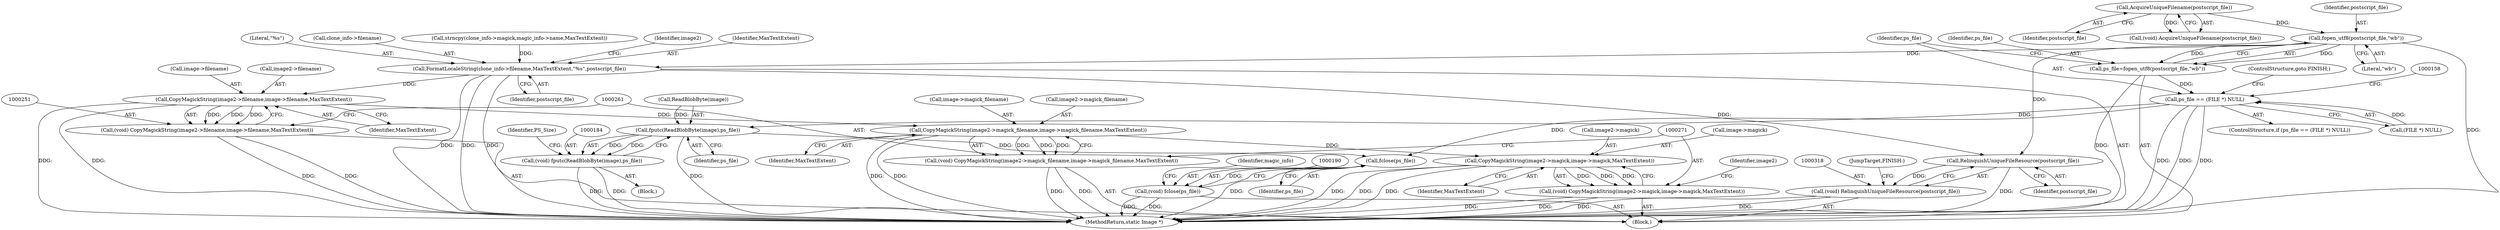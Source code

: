 digraph "0_ImageMagick_d23beebe7b1179fb75db1e85fbca3100e49593d9@API" {
"1000147" [label="(Call,fopen_utf8(postscript_file,\"wb\"))"];
"1000143" [label="(Call,AcquireUniqueFilename(postscript_file))"];
"1000145" [label="(Call,ps_file=fopen_utf8(postscript_file,\"wb\"))"];
"1000151" [label="(Call,ps_file == (FILE *) NULL)"];
"1000185" [label="(Call,fputc(ReadBlobByte(image),ps_file))"];
"1000183" [label="(Call,(void) fputc(ReadBlobByte(image),ps_file))"];
"1000191" [label="(Call,fclose(ps_file))"];
"1000189" [label="(Call,(void) fclose(ps_file))"];
"1000234" [label="(Call,FormatLocaleString(clone_info->filename,MaxTextExtent,\"%s\",postscript_file))"];
"1000252" [label="(Call,CopyMagickString(image2->filename,image->filename,MaxTextExtent))"];
"1000250" [label="(Call,(void) CopyMagickString(image2->filename,image->filename,MaxTextExtent))"];
"1000262" [label="(Call,CopyMagickString(image2->magick_filename,image->magick_filename,MaxTextExtent))"];
"1000260" [label="(Call,(void) CopyMagickString(image2->magick_filename,image->magick_filename,MaxTextExtent))"];
"1000272" [label="(Call,CopyMagickString(image2->magick,image->magick,MaxTextExtent))"];
"1000270" [label="(Call,(void) CopyMagickString(image2->magick,image->magick,MaxTextExtent))"];
"1000319" [label="(Call,RelinquishUniqueFileResource(postscript_file))"];
"1000317" [label="(Call,(void) RelinquishUniqueFileResource(postscript_file))"];
"1000234" [label="(Call,FormatLocaleString(clone_info->filename,MaxTextExtent,\"%s\",postscript_file))"];
"1000321" [label="(JumpTarget,FINISH:)"];
"1000180" [label="(Identifier,PS_Size)"];
"1000273" [label="(Call,image2->magick)"];
"1000188" [label="(Identifier,ps_file)"];
"1000240" [label="(Identifier,postscript_file)"];
"1000239" [label="(Literal,\"%s\")"];
"1000269" [label="(Identifier,MaxTextExtent)"];
"1000263" [label="(Call,image2->magick_filename)"];
"1000282" [label="(Identifier,image2)"];
"1000151" [label="(Call,ps_file == (FILE *) NULL)"];
"1000326" [label="(MethodReturn,static Image *)"];
"1000192" [label="(Identifier,ps_file)"];
"1000252" [label="(Call,CopyMagickString(image2->filename,image->filename,MaxTextExtent))"];
"1000144" [label="(Identifier,postscript_file)"];
"1000148" [label="(Identifier,postscript_file)"];
"1000183" [label="(Call,(void) fputc(ReadBlobByte(image),ps_file))"];
"1000266" [label="(Call,image->magick_filename)"];
"1000262" [label="(Call,CopyMagickString(image2->magick_filename,image->magick_filename,MaxTextExtent))"];
"1000320" [label="(Identifier,postscript_file)"];
"1000194" [label="(Identifier,magic_info)"];
"1000186" [label="(Call,ReadBlobByte(image))"];
"1000235" [label="(Call,clone_info->filename)"];
"1000272" [label="(Call,CopyMagickString(image2->magick,image->magick,MaxTextExtent))"];
"1000113" [label="(Block,)"];
"1000226" [label="(Call,strncpy(clone_info->magick,magic_info->name,MaxTextExtent))"];
"1000185" [label="(Call,fputc(ReadBlobByte(image),ps_file))"];
"1000152" [label="(Identifier,ps_file)"];
"1000270" [label="(Call,(void) CopyMagickString(image2->magick,image->magick,MaxTextExtent))"];
"1000189" [label="(Call,(void) fclose(ps_file))"];
"1000149" [label="(Literal,\"wb\")"];
"1000276" [label="(Call,image->magick)"];
"1000141" [label="(Call,(void) AcquireUniqueFilename(postscript_file))"];
"1000256" [label="(Call,image->filename)"];
"1000259" [label="(Identifier,MaxTextExtent)"];
"1000143" [label="(Call,AcquireUniqueFilename(postscript_file))"];
"1000182" [label="(Block,)"];
"1000250" [label="(Call,(void) CopyMagickString(image2->filename,image->filename,MaxTextExtent))"];
"1000150" [label="(ControlStructure,if (ps_file == (FILE *) NULL))"];
"1000253" [label="(Call,image2->filename)"];
"1000156" [label="(ControlStructure,goto FINISH;)"];
"1000319" [label="(Call,RelinquishUniqueFileResource(postscript_file))"];
"1000279" [label="(Identifier,MaxTextExtent)"];
"1000145" [label="(Call,ps_file=fopen_utf8(postscript_file,\"wb\"))"];
"1000191" [label="(Call,fclose(ps_file))"];
"1000147" [label="(Call,fopen_utf8(postscript_file,\"wb\"))"];
"1000317" [label="(Call,(void) RelinquishUniqueFileResource(postscript_file))"];
"1000153" [label="(Call,(FILE *) NULL)"];
"1000146" [label="(Identifier,ps_file)"];
"1000260" [label="(Call,(void) CopyMagickString(image2->magick_filename,image->magick_filename,MaxTextExtent))"];
"1000242" [label="(Identifier,image2)"];
"1000238" [label="(Identifier,MaxTextExtent)"];
"1000147" -> "1000145"  [label="AST: "];
"1000147" -> "1000149"  [label="CFG: "];
"1000148" -> "1000147"  [label="AST: "];
"1000149" -> "1000147"  [label="AST: "];
"1000145" -> "1000147"  [label="CFG: "];
"1000147" -> "1000326"  [label="DDG: "];
"1000147" -> "1000145"  [label="DDG: "];
"1000147" -> "1000145"  [label="DDG: "];
"1000143" -> "1000147"  [label="DDG: "];
"1000147" -> "1000234"  [label="DDG: "];
"1000147" -> "1000319"  [label="DDG: "];
"1000143" -> "1000141"  [label="AST: "];
"1000143" -> "1000144"  [label="CFG: "];
"1000144" -> "1000143"  [label="AST: "];
"1000141" -> "1000143"  [label="CFG: "];
"1000143" -> "1000141"  [label="DDG: "];
"1000145" -> "1000113"  [label="AST: "];
"1000146" -> "1000145"  [label="AST: "];
"1000152" -> "1000145"  [label="CFG: "];
"1000145" -> "1000326"  [label="DDG: "];
"1000145" -> "1000151"  [label="DDG: "];
"1000151" -> "1000150"  [label="AST: "];
"1000151" -> "1000153"  [label="CFG: "];
"1000152" -> "1000151"  [label="AST: "];
"1000153" -> "1000151"  [label="AST: "];
"1000156" -> "1000151"  [label="CFG: "];
"1000158" -> "1000151"  [label="CFG: "];
"1000151" -> "1000326"  [label="DDG: "];
"1000151" -> "1000326"  [label="DDG: "];
"1000151" -> "1000326"  [label="DDG: "];
"1000153" -> "1000151"  [label="DDG: "];
"1000151" -> "1000185"  [label="DDG: "];
"1000151" -> "1000191"  [label="DDG: "];
"1000185" -> "1000183"  [label="AST: "];
"1000185" -> "1000188"  [label="CFG: "];
"1000186" -> "1000185"  [label="AST: "];
"1000188" -> "1000185"  [label="AST: "];
"1000183" -> "1000185"  [label="CFG: "];
"1000185" -> "1000326"  [label="DDG: "];
"1000185" -> "1000183"  [label="DDG: "];
"1000185" -> "1000183"  [label="DDG: "];
"1000186" -> "1000185"  [label="DDG: "];
"1000185" -> "1000191"  [label="DDG: "];
"1000183" -> "1000182"  [label="AST: "];
"1000184" -> "1000183"  [label="AST: "];
"1000180" -> "1000183"  [label="CFG: "];
"1000183" -> "1000326"  [label="DDG: "];
"1000183" -> "1000326"  [label="DDG: "];
"1000191" -> "1000189"  [label="AST: "];
"1000191" -> "1000192"  [label="CFG: "];
"1000192" -> "1000191"  [label="AST: "];
"1000189" -> "1000191"  [label="CFG: "];
"1000191" -> "1000326"  [label="DDG: "];
"1000191" -> "1000189"  [label="DDG: "];
"1000189" -> "1000113"  [label="AST: "];
"1000190" -> "1000189"  [label="AST: "];
"1000194" -> "1000189"  [label="CFG: "];
"1000189" -> "1000326"  [label="DDG: "];
"1000189" -> "1000326"  [label="DDG: "];
"1000234" -> "1000113"  [label="AST: "];
"1000234" -> "1000240"  [label="CFG: "];
"1000235" -> "1000234"  [label="AST: "];
"1000238" -> "1000234"  [label="AST: "];
"1000239" -> "1000234"  [label="AST: "];
"1000240" -> "1000234"  [label="AST: "];
"1000242" -> "1000234"  [label="CFG: "];
"1000234" -> "1000326"  [label="DDG: "];
"1000234" -> "1000326"  [label="DDG: "];
"1000234" -> "1000326"  [label="DDG: "];
"1000226" -> "1000234"  [label="DDG: "];
"1000234" -> "1000252"  [label="DDG: "];
"1000234" -> "1000319"  [label="DDG: "];
"1000252" -> "1000250"  [label="AST: "];
"1000252" -> "1000259"  [label="CFG: "];
"1000253" -> "1000252"  [label="AST: "];
"1000256" -> "1000252"  [label="AST: "];
"1000259" -> "1000252"  [label="AST: "];
"1000250" -> "1000252"  [label="CFG: "];
"1000252" -> "1000326"  [label="DDG: "];
"1000252" -> "1000326"  [label="DDG: "];
"1000252" -> "1000250"  [label="DDG: "];
"1000252" -> "1000250"  [label="DDG: "];
"1000252" -> "1000250"  [label="DDG: "];
"1000252" -> "1000262"  [label="DDG: "];
"1000250" -> "1000113"  [label="AST: "];
"1000251" -> "1000250"  [label="AST: "];
"1000261" -> "1000250"  [label="CFG: "];
"1000250" -> "1000326"  [label="DDG: "];
"1000250" -> "1000326"  [label="DDG: "];
"1000262" -> "1000260"  [label="AST: "];
"1000262" -> "1000269"  [label="CFG: "];
"1000263" -> "1000262"  [label="AST: "];
"1000266" -> "1000262"  [label="AST: "];
"1000269" -> "1000262"  [label="AST: "];
"1000260" -> "1000262"  [label="CFG: "];
"1000262" -> "1000326"  [label="DDG: "];
"1000262" -> "1000326"  [label="DDG: "];
"1000262" -> "1000260"  [label="DDG: "];
"1000262" -> "1000260"  [label="DDG: "];
"1000262" -> "1000260"  [label="DDG: "];
"1000262" -> "1000272"  [label="DDG: "];
"1000260" -> "1000113"  [label="AST: "];
"1000261" -> "1000260"  [label="AST: "];
"1000271" -> "1000260"  [label="CFG: "];
"1000260" -> "1000326"  [label="DDG: "];
"1000260" -> "1000326"  [label="DDG: "];
"1000272" -> "1000270"  [label="AST: "];
"1000272" -> "1000279"  [label="CFG: "];
"1000273" -> "1000272"  [label="AST: "];
"1000276" -> "1000272"  [label="AST: "];
"1000279" -> "1000272"  [label="AST: "];
"1000270" -> "1000272"  [label="CFG: "];
"1000272" -> "1000326"  [label="DDG: "];
"1000272" -> "1000326"  [label="DDG: "];
"1000272" -> "1000326"  [label="DDG: "];
"1000272" -> "1000270"  [label="DDG: "];
"1000272" -> "1000270"  [label="DDG: "];
"1000272" -> "1000270"  [label="DDG: "];
"1000270" -> "1000113"  [label="AST: "];
"1000271" -> "1000270"  [label="AST: "];
"1000282" -> "1000270"  [label="CFG: "];
"1000270" -> "1000326"  [label="DDG: "];
"1000270" -> "1000326"  [label="DDG: "];
"1000319" -> "1000317"  [label="AST: "];
"1000319" -> "1000320"  [label="CFG: "];
"1000320" -> "1000319"  [label="AST: "];
"1000317" -> "1000319"  [label="CFG: "];
"1000319" -> "1000326"  [label="DDG: "];
"1000319" -> "1000317"  [label="DDG: "];
"1000317" -> "1000113"  [label="AST: "];
"1000318" -> "1000317"  [label="AST: "];
"1000321" -> "1000317"  [label="CFG: "];
"1000317" -> "1000326"  [label="DDG: "];
"1000317" -> "1000326"  [label="DDG: "];
}
